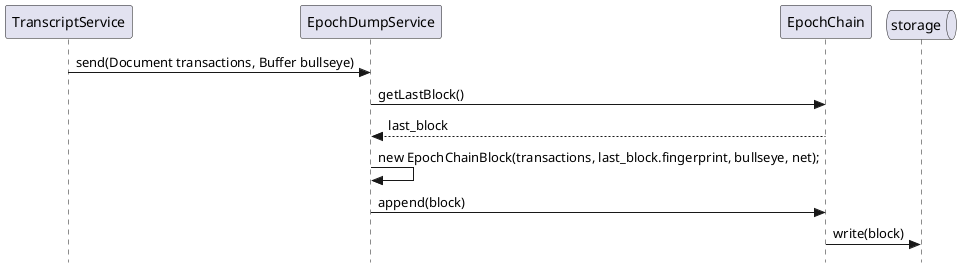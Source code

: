 @startuml Epoch dump service listening sequence

skinparam Style strictuml
participant TranscriptService
participant EpochDumpService
participant EpochChain
queue storage

TranscriptService -> EpochDumpService : send(Document transactions, Buffer bullseye)
EpochDumpService -> EpochChain : getLastBlock()
EpochChain --> EpochDumpService : last_block
EpochDumpService -> EpochDumpService : new EpochChainBlock(transactions, last_block.fingerprint, bullseye, net);
EpochDumpService -> EpochChain : append(block)
EpochChain -> storage : write(block)

@enduml